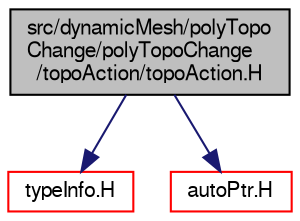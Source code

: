 digraph "src/dynamicMesh/polyTopoChange/polyTopoChange/topoAction/topoAction.H"
{
  bgcolor="transparent";
  edge [fontname="FreeSans",fontsize="10",labelfontname="FreeSans",labelfontsize="10"];
  node [fontname="FreeSans",fontsize="10",shape=record];
  Node0 [label="src/dynamicMesh/polyTopo\lChange/polyTopoChange\l/topoAction/topoAction.H",height=0.2,width=0.4,color="black", fillcolor="grey75", style="filled", fontcolor="black"];
  Node0 -> Node1 [color="midnightblue",fontsize="10",style="solid",fontname="FreeSans"];
  Node1 [label="typeInfo.H",height=0.2,width=0.4,color="red",URL="$a09341.html"];
  Node0 -> Node44 [color="midnightblue",fontsize="10",style="solid",fontname="FreeSans"];
  Node44 [label="autoPtr.H",height=0.2,width=0.4,color="red",URL="$a11078.html"];
}
